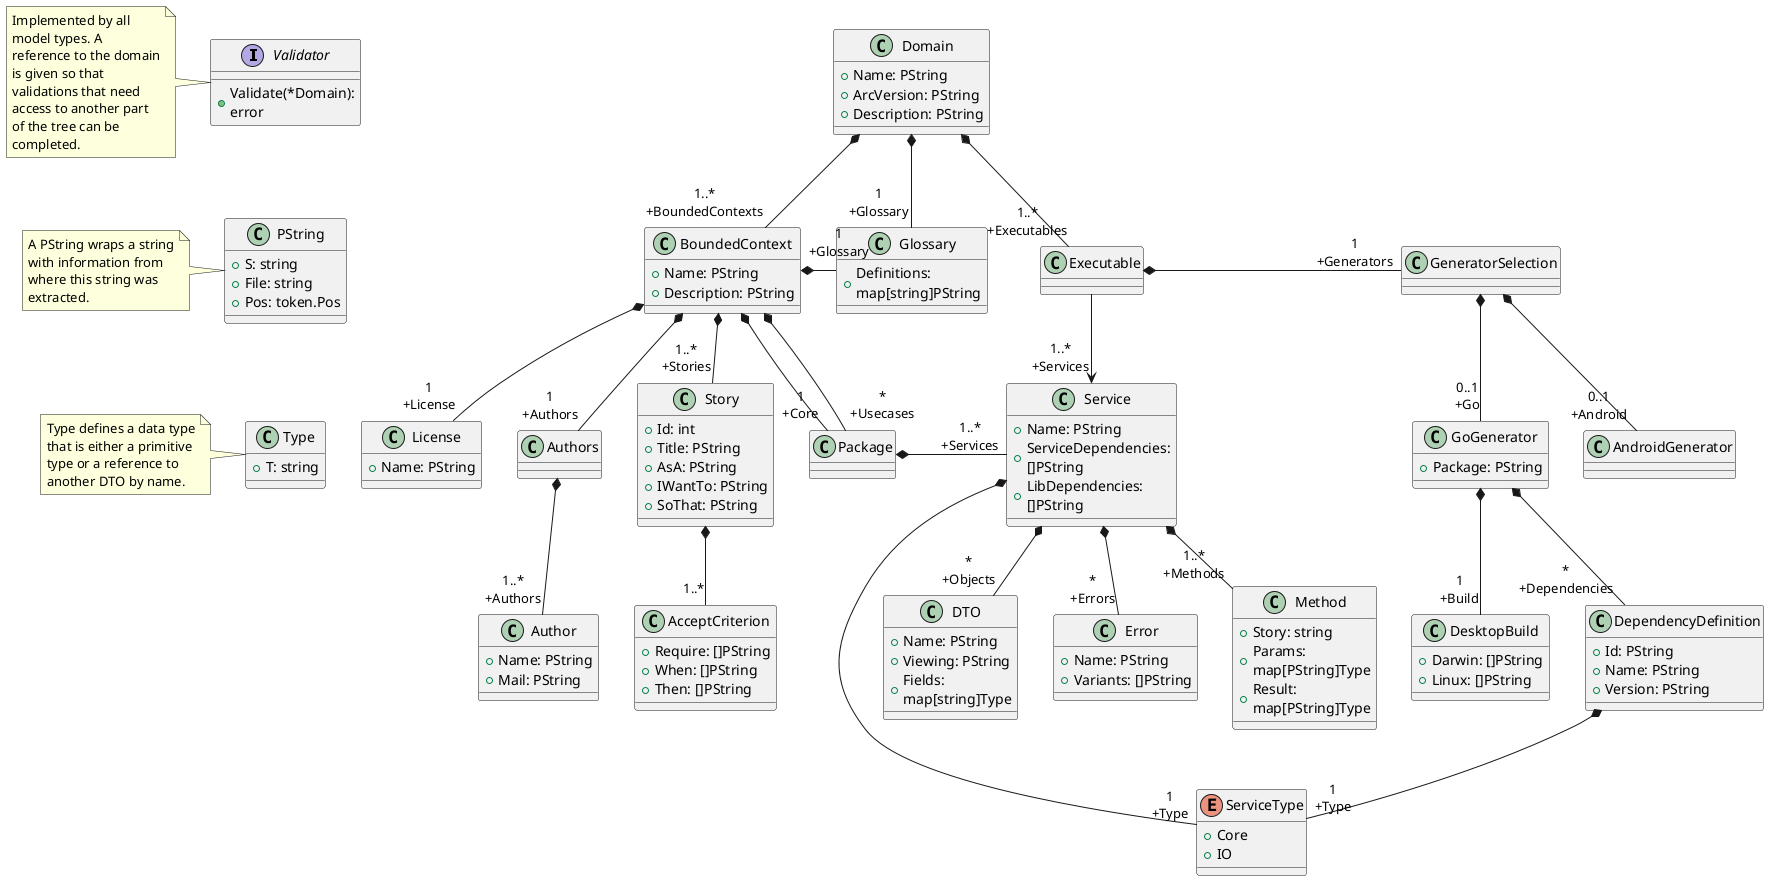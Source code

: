 @startuml Architecture_Model

skinparam {
    wrapWidth 150
}

interface Validator {
    + Validate(*Domain): error
}
note left
    Implemented by all model types. A reference to the domain is given so that validations that need access to another part of the tree can be completed.
end note

class Type {
    + T: string
}
note left
    Type defines a data type that is either a primitive type or a reference to another DTO by name.
end note

class PString {
    + S: string
    + File: string
    + Pos: token.Pos
}
note left
    A PString wraps a string with information from where this string was extracted.
end note

' Some hidden arrows to lay out the lonely types.
Validator -[hidden]-> PString
PString -[hidden]-> Type

class Domain {
    + Name: PString
    + ArcVersion: PString
    + Description: PString
}
Domain *- "1\n+Glossary" Glossary
Domain *-- "1..*\n+BoundedContexts" BoundedContext
Domain *-- "1..*\n+Executables" Executable

class BoundedContext {
    + Name: PString
    + Description: PString
}
BoundedContext *-- "1\n+License" License
BoundedContext *-- "1\n+Authors" Authors
BoundedContext *-- "1..*\n+Stories" Story
BoundedContext *- "1\n+Glossary" Glossary
BoundedContext *-- "1\n+Core" Package
BoundedContext *-- "*\n+Usecases" Package

class Package {}
Package *-[norank]- "1..*\n+Services" Service

class Authors {}
Authors *-- "1..*\n+Authors" Author

class Author {
    + Name: PString
    + Mail: PString
}

class License {
    + Name: PString
}

class Glossary {
    +Definitions: map[string]PString
}

class Story {
    + Id: int
    + Title: PString
    + AsA: PString
    + IWantTo: PString
    + SoThat: PString
}
Story *-- "1..*" AcceptCriterion

class AcceptCriterion {
    + Require: []PString
    + When: []PString
    + Then: []PString
}

class GeneratorSelection {}
GeneratorSelection *-- "0..1\n+Go" GoGenerator
GeneratorSelection *-- "0..1\n+Android" AndroidGenerator

class GoGenerator {
    + Package: PString
}
GoGenerator *-- "1\n+Build" DesktopBuild
GoGenerator *-- "*\n+Dependencies" DependencyDefinition

class DependencyDefinition {
    + Id: PString
    + Name: PString
    + Version: PString
}
DependencyDefinition *-- "1\n+Type" ServiceType

class DesktopBuild {
    + Darwin: []PString
    + Linux: []PString
}

class DTO {
    + Name: PString
    + Viewing: PString
    + Fields: map[string]Type
}

class Error {
    + Name: PString
    + Variants: []PString
}

class Service {
    + Name: PString
    + ServiceDependencies: []PString
    + LibDependencies: []PString
}
Service *-- "1..*\n+Methods" Method
Service *-- "1\n+Type" ServiceType
Service *-- "*\n+Objects" DTO
Service *-- "*\n+Errors" Error

enum ServiceType {
    + Core
    + IO
}

class Method {
    + Story: string
    + Params: map[PString]Type
    + Result: map[PString]Type
}

class Executable {}
Executable --> "1..*\n+Services" Service
Executable *- "1\n+Generators" GeneratorSelection

@enduml